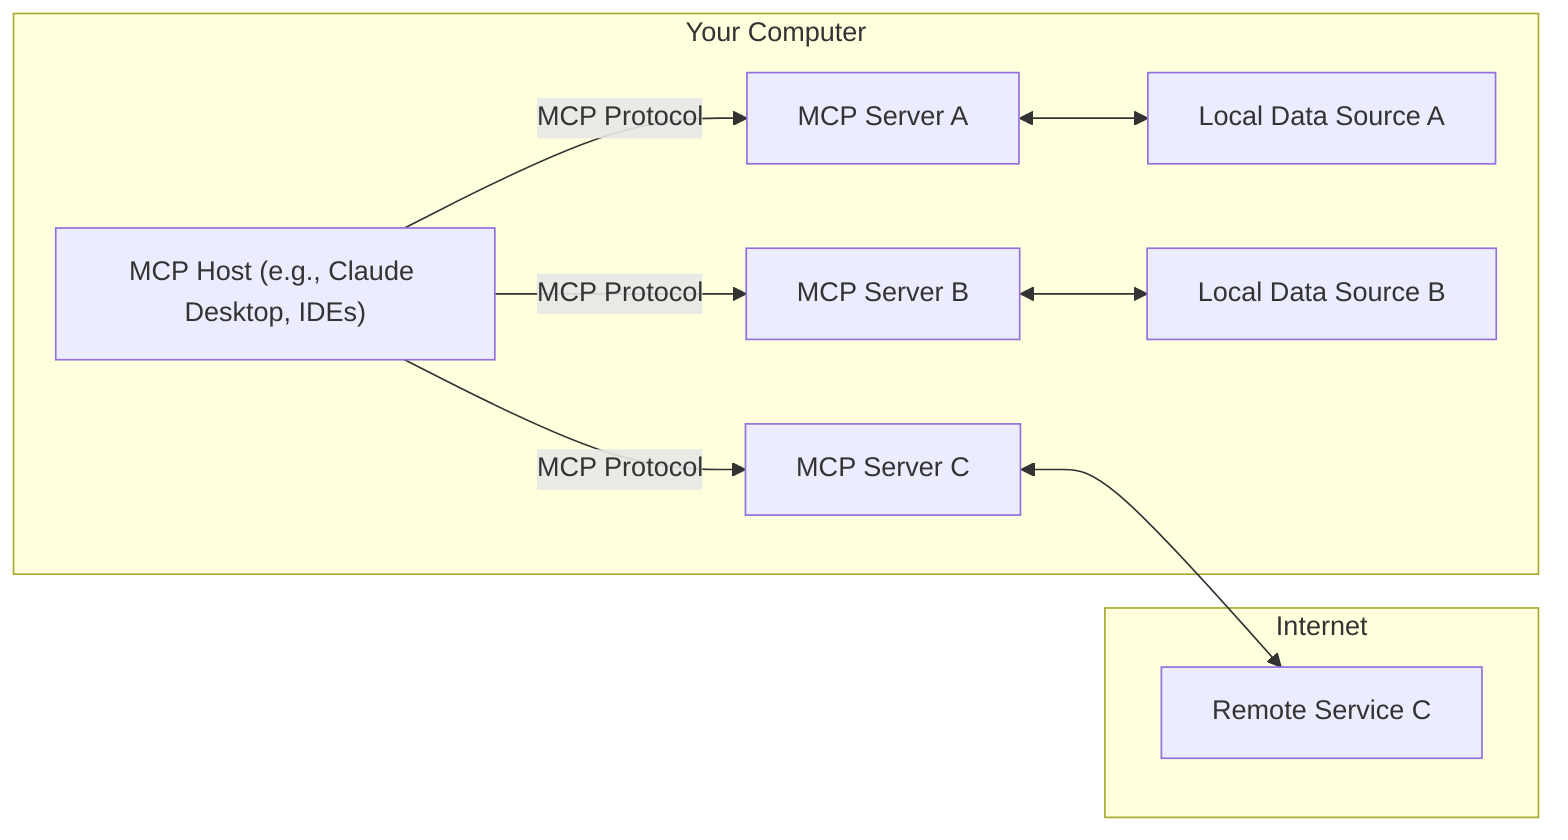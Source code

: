 flowchart LR
  subgraph "Your Computer"
    Host["MCP Host (e.g., Claude Desktop, IDEs)"]
    S1["MCP Server A"]
    S2["MCP Server B"]
    S3["MCP Server C"]
    D1["Local Data Source A"]
    D2["Local Data Source B"]
    Host -->|MCP Protocol| S1
    Host -->|MCP Protocol| S2
    Host -->|MCP Protocol| S3
    S1 <--> D1
    S2 <--> D2
  end

  subgraph "Internet"
    D3["Remote Service C"]
    S3 <--> D3
  end